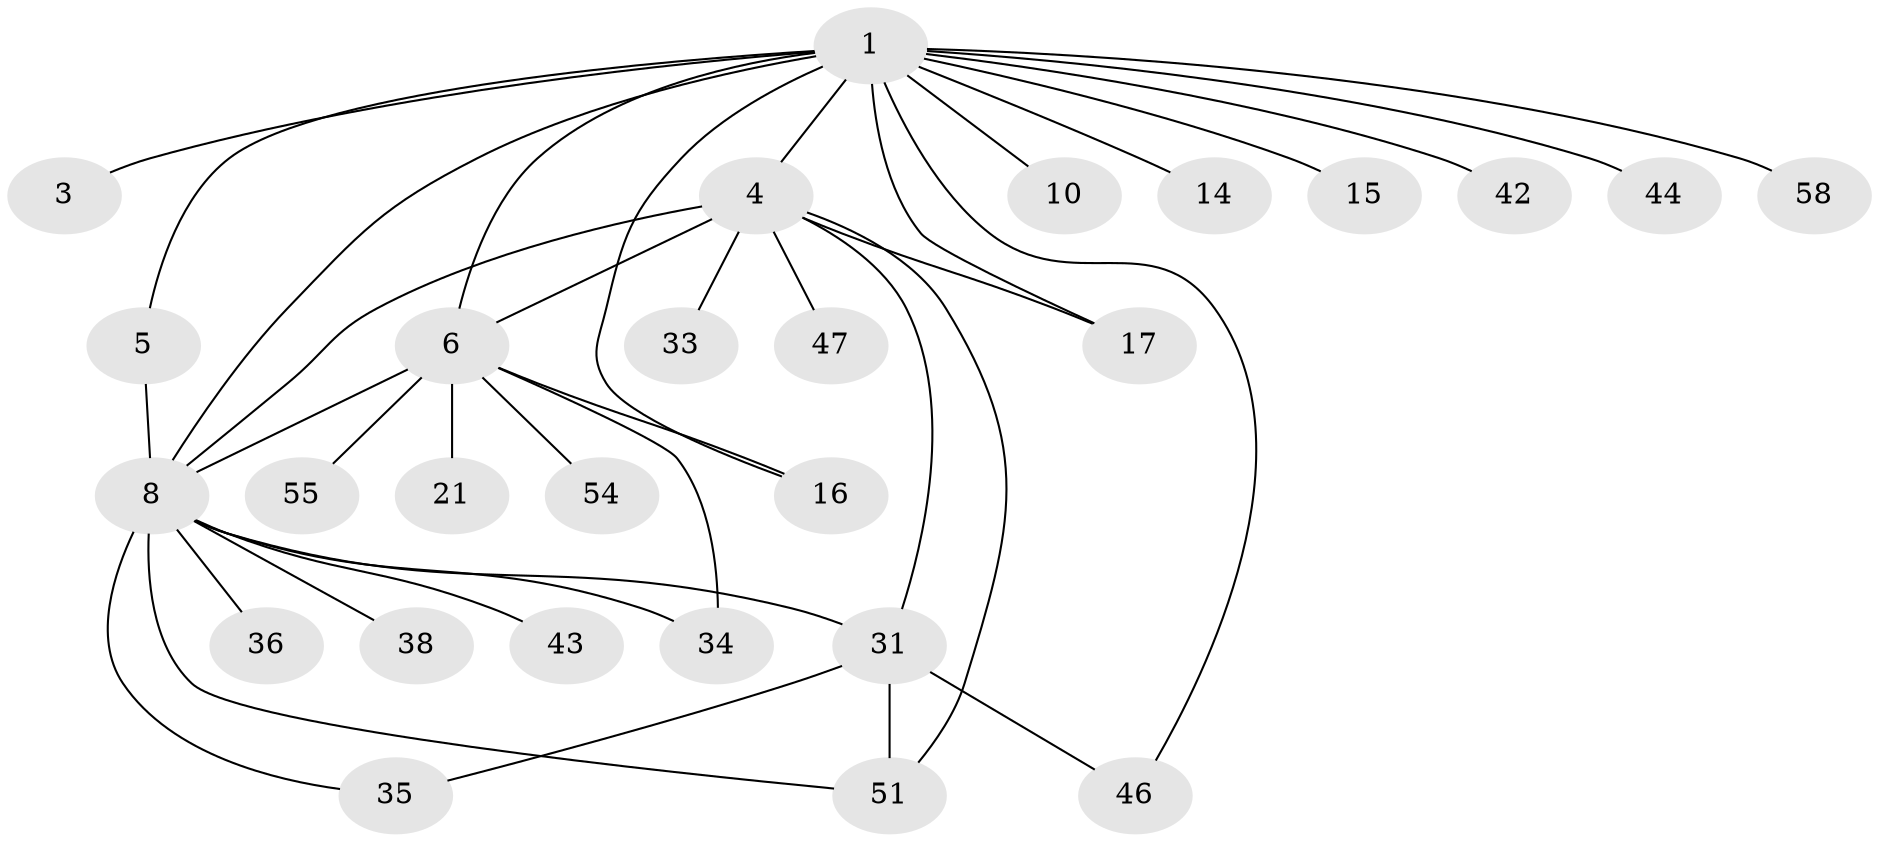 // original degree distribution, {1: 0.4482758620689655, 18: 0.017241379310344827, 10: 0.017241379310344827, 3: 0.10344827586206896, 4: 0.08620689655172414, 6: 0.034482758620689655, 5: 0.06896551724137931, 2: 0.22413793103448276}
// Generated by graph-tools (version 1.1) at 2025/18/03/04/25 18:18:16]
// undirected, 27 vertices, 38 edges
graph export_dot {
graph [start="1"]
  node [color=gray90,style=filled];
  1 [super="+2"];
  3;
  4 [super="+56+25+19+32+53+20+22"];
  5 [super="+12+18"];
  6 [super="+7+28+13"];
  8 [super="+24+23"];
  10 [super="+57"];
  14;
  15;
  16 [super="+49"];
  17;
  21;
  31 [super="+39"];
  33;
  34;
  35;
  36;
  38;
  42;
  43;
  44;
  46 [super="+48"];
  47;
  51;
  54;
  55;
  58;
  1 -- 3;
  1 -- 4 [weight=2];
  1 -- 5;
  1 -- 6;
  1 -- 8;
  1 -- 10;
  1 -- 14;
  1 -- 15;
  1 -- 16;
  1 -- 17;
  1 -- 42;
  1 -- 44;
  1 -- 46;
  1 -- 58;
  4 -- 51;
  4 -- 8 [weight=2];
  4 -- 33;
  4 -- 47;
  4 -- 17;
  4 -- 6;
  4 -- 31;
  5 -- 8;
  6 -- 21;
  6 -- 54;
  6 -- 8;
  6 -- 16;
  6 -- 34;
  6 -- 55;
  8 -- 34;
  8 -- 35;
  8 -- 36;
  8 -- 43;
  8 -- 51;
  8 -- 31;
  8 -- 38;
  31 -- 35;
  31 -- 51;
  31 -- 46;
}
